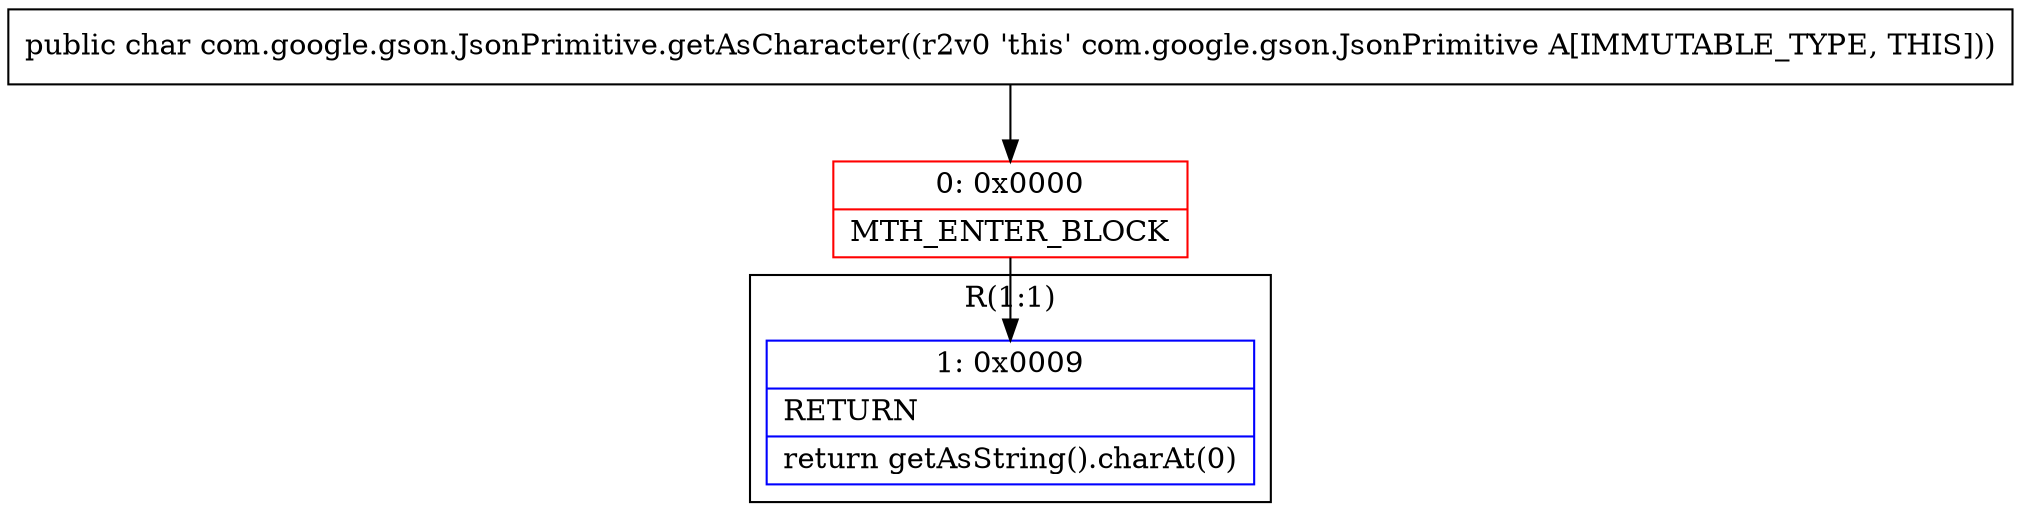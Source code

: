 digraph "CFG forcom.google.gson.JsonPrimitive.getAsCharacter()C" {
subgraph cluster_Region_76438279 {
label = "R(1:1)";
node [shape=record,color=blue];
Node_1 [shape=record,label="{1\:\ 0x0009|RETURN\l|return getAsString().charAt(0)\l}"];
}
Node_0 [shape=record,color=red,label="{0\:\ 0x0000|MTH_ENTER_BLOCK\l}"];
MethodNode[shape=record,label="{public char com.google.gson.JsonPrimitive.getAsCharacter((r2v0 'this' com.google.gson.JsonPrimitive A[IMMUTABLE_TYPE, THIS])) }"];
MethodNode -> Node_0;
Node_0 -> Node_1;
}

